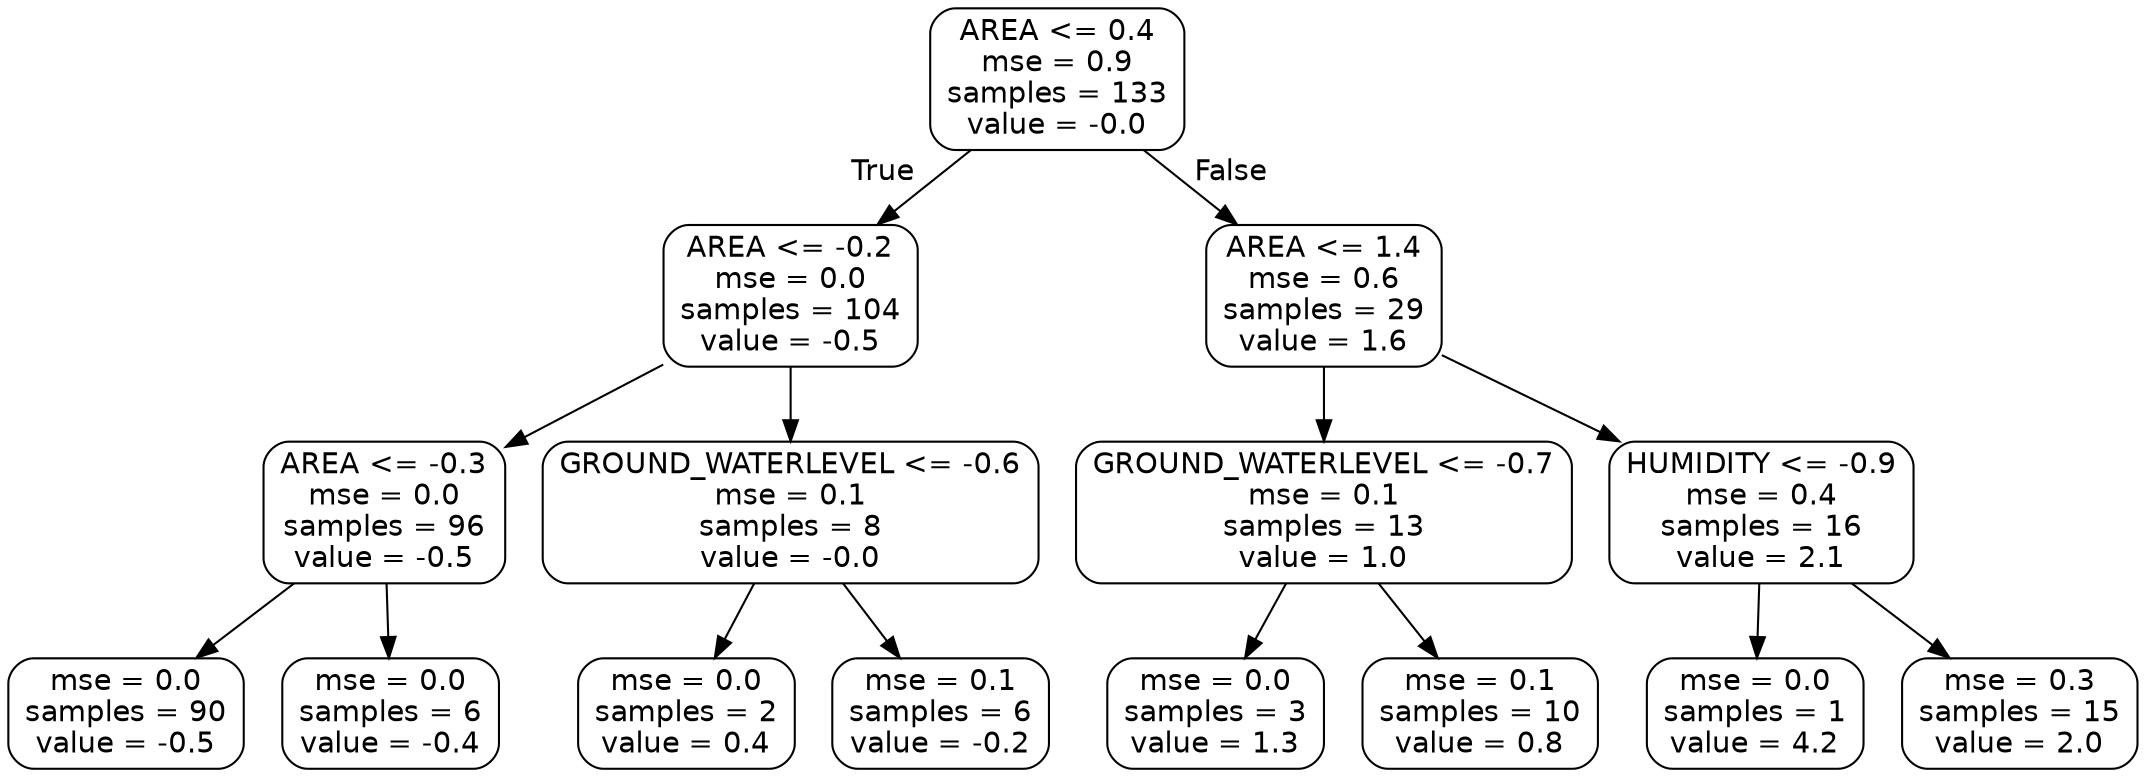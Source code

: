 digraph Tree {
node [shape=box, style="rounded", color="black", fontname=helvetica] ;
edge [fontname=helvetica] ;
0 [label="AREA <= 0.4\nmse = 0.9\nsamples = 133\nvalue = -0.0"] ;
1 [label="AREA <= -0.2\nmse = 0.0\nsamples = 104\nvalue = -0.5"] ;
0 -> 1 [labeldistance=2.5, labelangle=45, headlabel="True"] ;
2 [label="AREA <= -0.3\nmse = 0.0\nsamples = 96\nvalue = -0.5"] ;
1 -> 2 ;
3 [label="mse = 0.0\nsamples = 90\nvalue = -0.5"] ;
2 -> 3 ;
4 [label="mse = 0.0\nsamples = 6\nvalue = -0.4"] ;
2 -> 4 ;
5 [label="GROUND_WATERLEVEL <= -0.6\nmse = 0.1\nsamples = 8\nvalue = -0.0"] ;
1 -> 5 ;
6 [label="mse = 0.0\nsamples = 2\nvalue = 0.4"] ;
5 -> 6 ;
7 [label="mse = 0.1\nsamples = 6\nvalue = -0.2"] ;
5 -> 7 ;
8 [label="AREA <= 1.4\nmse = 0.6\nsamples = 29\nvalue = 1.6"] ;
0 -> 8 [labeldistance=2.5, labelangle=-45, headlabel="False"] ;
9 [label="GROUND_WATERLEVEL <= -0.7\nmse = 0.1\nsamples = 13\nvalue = 1.0"] ;
8 -> 9 ;
10 [label="mse = 0.0\nsamples = 3\nvalue = 1.3"] ;
9 -> 10 ;
11 [label="mse = 0.1\nsamples = 10\nvalue = 0.8"] ;
9 -> 11 ;
12 [label="HUMIDITY <= -0.9\nmse = 0.4\nsamples = 16\nvalue = 2.1"] ;
8 -> 12 ;
13 [label="mse = 0.0\nsamples = 1\nvalue = 4.2"] ;
12 -> 13 ;
14 [label="mse = 0.3\nsamples = 15\nvalue = 2.0"] ;
12 -> 14 ;
}